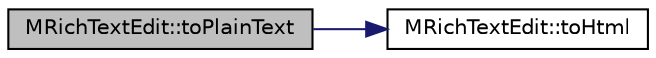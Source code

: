 digraph "MRichTextEdit::toPlainText"
{
  edge [fontname="Helvetica",fontsize="10",labelfontname="Helvetica",labelfontsize="10"];
  node [fontname="Helvetica",fontsize="10",shape=record];
  rankdir="LR";
  Node271 [label="MRichTextEdit::toPlainText",height=0.2,width=0.4,color="black", fillcolor="grey75", style="filled", fontcolor="black"];
  Node271 -> Node272 [color="midnightblue",fontsize="10",style="solid",fontname="Helvetica"];
  Node272 [label="MRichTextEdit::toHtml",height=0.2,width=0.4,color="black", fillcolor="white", style="filled",URL="$d6/daa/class_m_rich_text_edit.html#a7b01640bd3dbc547783d7954bce1698b"];
}
